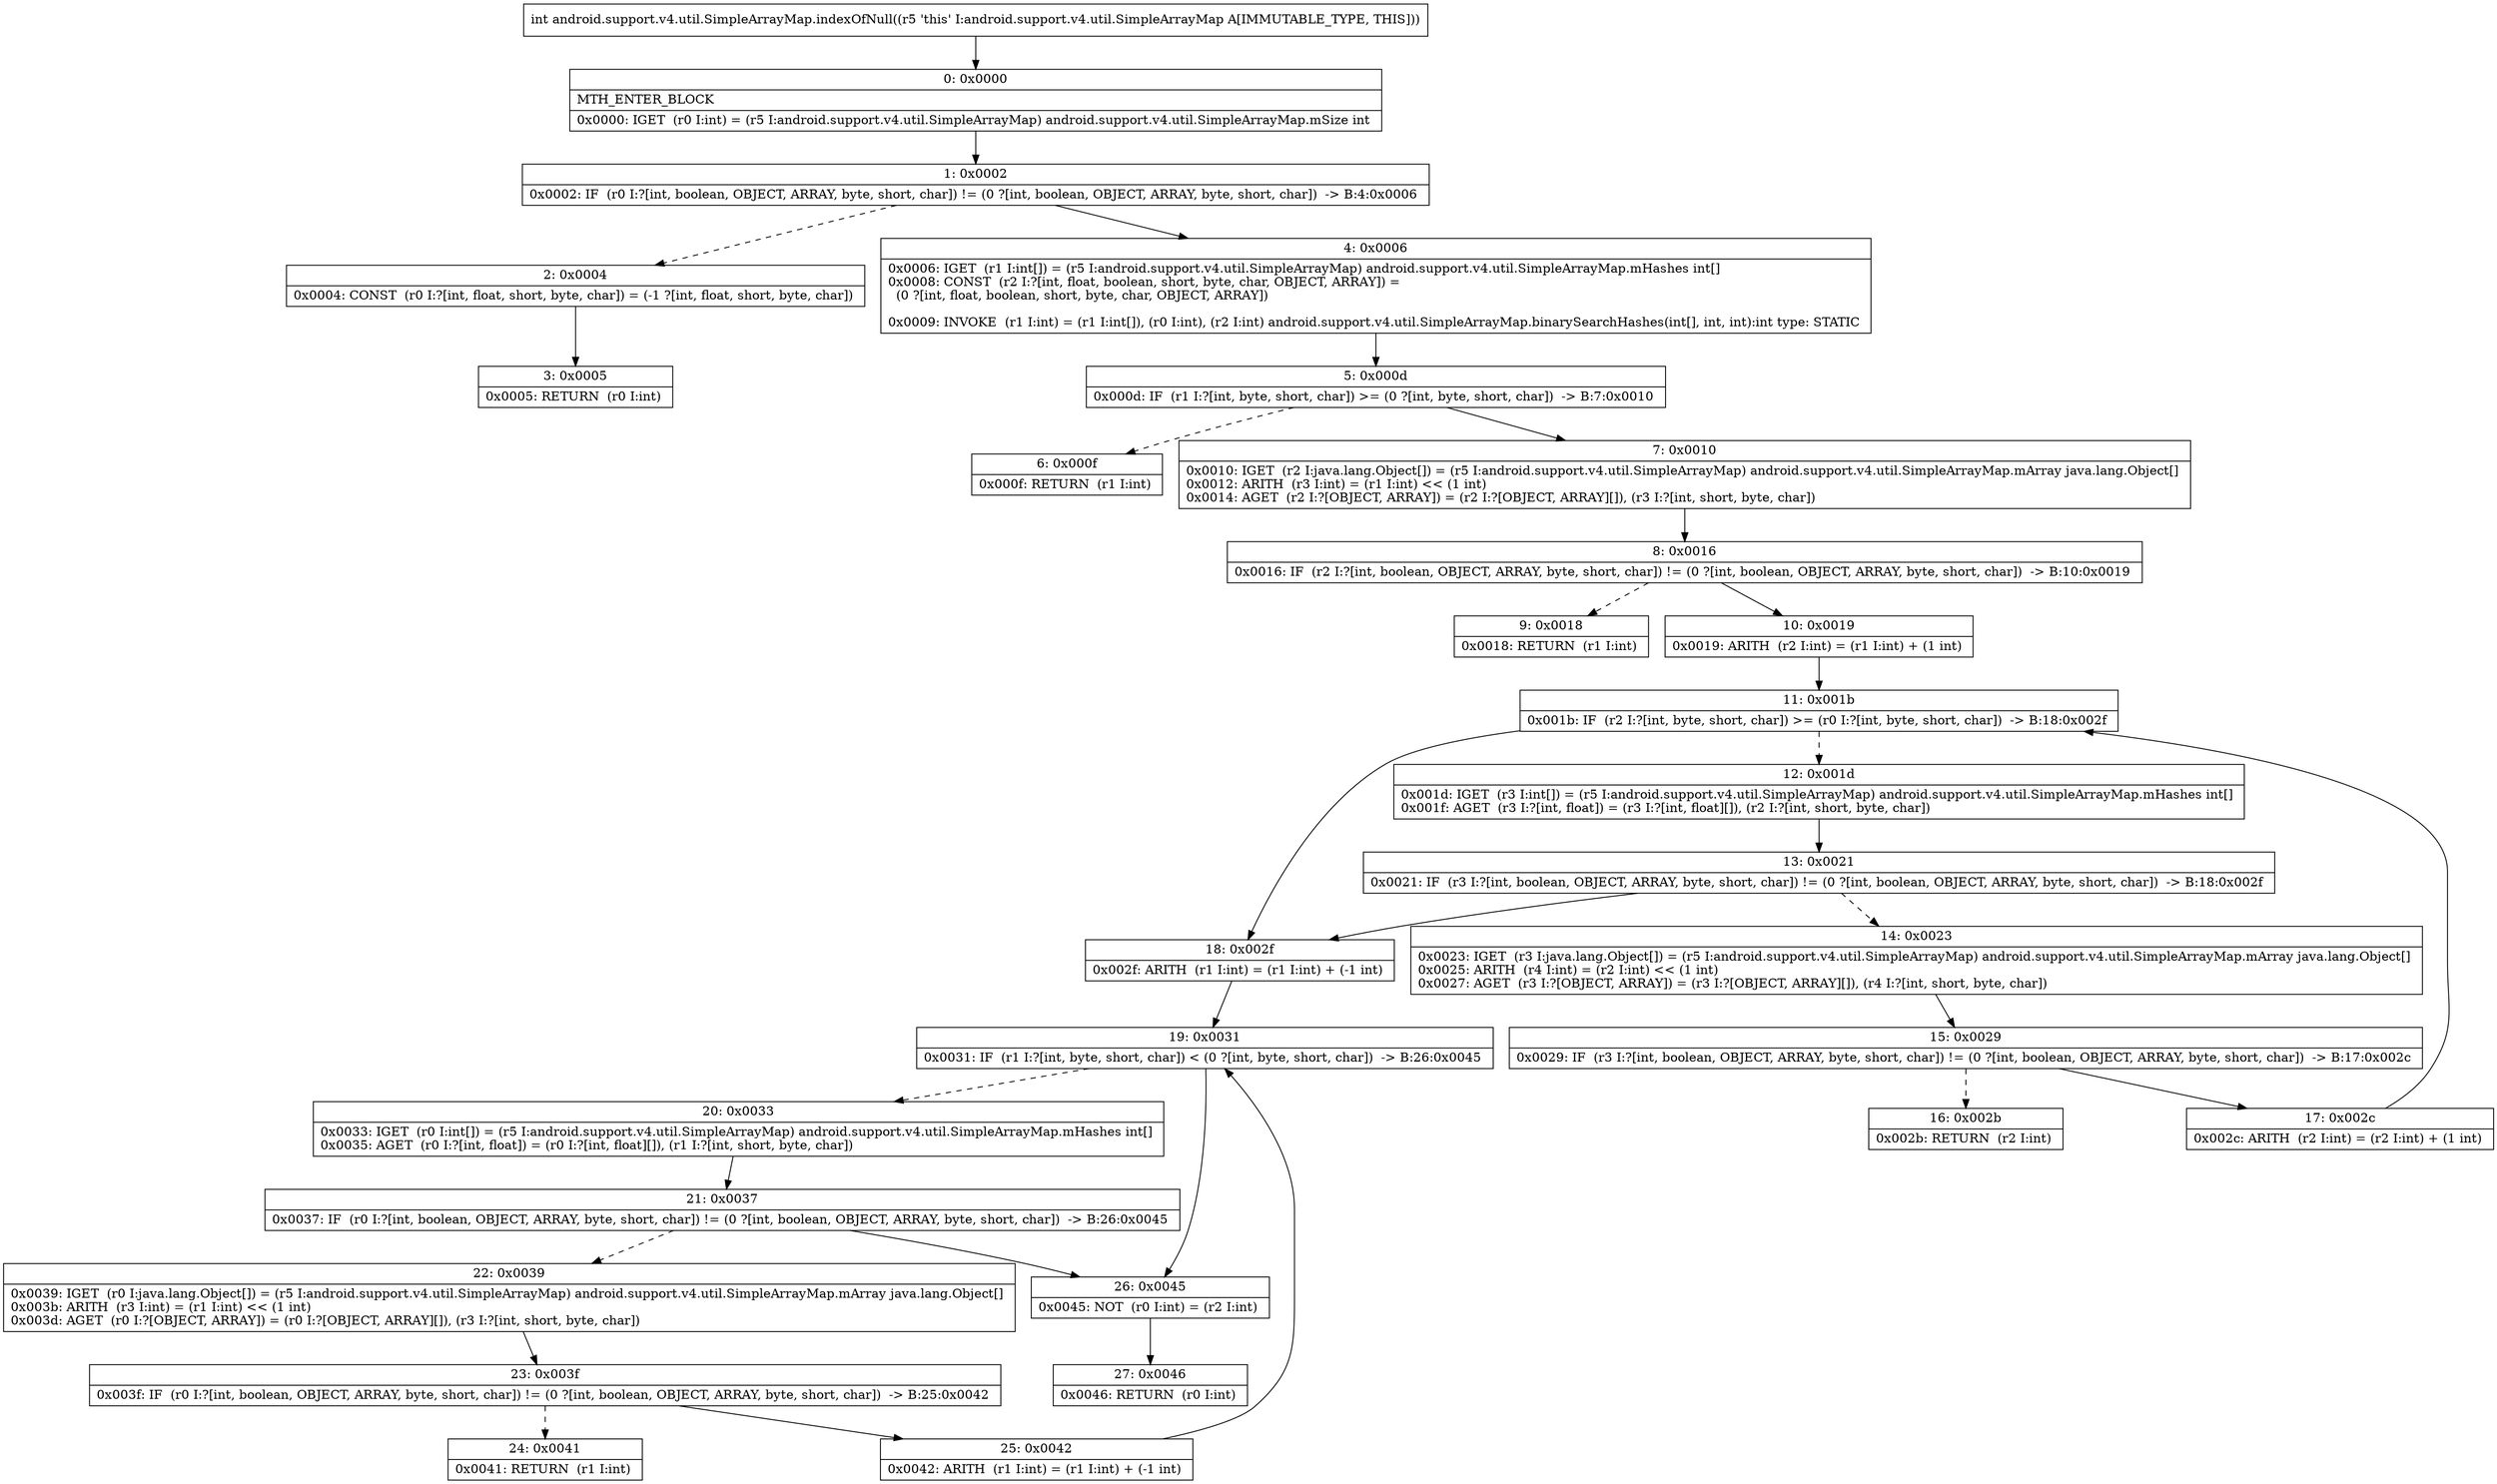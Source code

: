 digraph "CFG forandroid.support.v4.util.SimpleArrayMap.indexOfNull()I" {
Node_0 [shape=record,label="{0\:\ 0x0000|MTH_ENTER_BLOCK\l|0x0000: IGET  (r0 I:int) = (r5 I:android.support.v4.util.SimpleArrayMap) android.support.v4.util.SimpleArrayMap.mSize int \l}"];
Node_1 [shape=record,label="{1\:\ 0x0002|0x0002: IF  (r0 I:?[int, boolean, OBJECT, ARRAY, byte, short, char]) != (0 ?[int, boolean, OBJECT, ARRAY, byte, short, char])  \-\> B:4:0x0006 \l}"];
Node_2 [shape=record,label="{2\:\ 0x0004|0x0004: CONST  (r0 I:?[int, float, short, byte, char]) = (\-1 ?[int, float, short, byte, char]) \l}"];
Node_3 [shape=record,label="{3\:\ 0x0005|0x0005: RETURN  (r0 I:int) \l}"];
Node_4 [shape=record,label="{4\:\ 0x0006|0x0006: IGET  (r1 I:int[]) = (r5 I:android.support.v4.util.SimpleArrayMap) android.support.v4.util.SimpleArrayMap.mHashes int[] \l0x0008: CONST  (r2 I:?[int, float, boolean, short, byte, char, OBJECT, ARRAY]) = \l  (0 ?[int, float, boolean, short, byte, char, OBJECT, ARRAY])\l \l0x0009: INVOKE  (r1 I:int) = (r1 I:int[]), (r0 I:int), (r2 I:int) android.support.v4.util.SimpleArrayMap.binarySearchHashes(int[], int, int):int type: STATIC \l}"];
Node_5 [shape=record,label="{5\:\ 0x000d|0x000d: IF  (r1 I:?[int, byte, short, char]) \>= (0 ?[int, byte, short, char])  \-\> B:7:0x0010 \l}"];
Node_6 [shape=record,label="{6\:\ 0x000f|0x000f: RETURN  (r1 I:int) \l}"];
Node_7 [shape=record,label="{7\:\ 0x0010|0x0010: IGET  (r2 I:java.lang.Object[]) = (r5 I:android.support.v4.util.SimpleArrayMap) android.support.v4.util.SimpleArrayMap.mArray java.lang.Object[] \l0x0012: ARITH  (r3 I:int) = (r1 I:int) \<\< (1 int) \l0x0014: AGET  (r2 I:?[OBJECT, ARRAY]) = (r2 I:?[OBJECT, ARRAY][]), (r3 I:?[int, short, byte, char]) \l}"];
Node_8 [shape=record,label="{8\:\ 0x0016|0x0016: IF  (r2 I:?[int, boolean, OBJECT, ARRAY, byte, short, char]) != (0 ?[int, boolean, OBJECT, ARRAY, byte, short, char])  \-\> B:10:0x0019 \l}"];
Node_9 [shape=record,label="{9\:\ 0x0018|0x0018: RETURN  (r1 I:int) \l}"];
Node_10 [shape=record,label="{10\:\ 0x0019|0x0019: ARITH  (r2 I:int) = (r1 I:int) + (1 int) \l}"];
Node_11 [shape=record,label="{11\:\ 0x001b|0x001b: IF  (r2 I:?[int, byte, short, char]) \>= (r0 I:?[int, byte, short, char])  \-\> B:18:0x002f \l}"];
Node_12 [shape=record,label="{12\:\ 0x001d|0x001d: IGET  (r3 I:int[]) = (r5 I:android.support.v4.util.SimpleArrayMap) android.support.v4.util.SimpleArrayMap.mHashes int[] \l0x001f: AGET  (r3 I:?[int, float]) = (r3 I:?[int, float][]), (r2 I:?[int, short, byte, char]) \l}"];
Node_13 [shape=record,label="{13\:\ 0x0021|0x0021: IF  (r3 I:?[int, boolean, OBJECT, ARRAY, byte, short, char]) != (0 ?[int, boolean, OBJECT, ARRAY, byte, short, char])  \-\> B:18:0x002f \l}"];
Node_14 [shape=record,label="{14\:\ 0x0023|0x0023: IGET  (r3 I:java.lang.Object[]) = (r5 I:android.support.v4.util.SimpleArrayMap) android.support.v4.util.SimpleArrayMap.mArray java.lang.Object[] \l0x0025: ARITH  (r4 I:int) = (r2 I:int) \<\< (1 int) \l0x0027: AGET  (r3 I:?[OBJECT, ARRAY]) = (r3 I:?[OBJECT, ARRAY][]), (r4 I:?[int, short, byte, char]) \l}"];
Node_15 [shape=record,label="{15\:\ 0x0029|0x0029: IF  (r3 I:?[int, boolean, OBJECT, ARRAY, byte, short, char]) != (0 ?[int, boolean, OBJECT, ARRAY, byte, short, char])  \-\> B:17:0x002c \l}"];
Node_16 [shape=record,label="{16\:\ 0x002b|0x002b: RETURN  (r2 I:int) \l}"];
Node_17 [shape=record,label="{17\:\ 0x002c|0x002c: ARITH  (r2 I:int) = (r2 I:int) + (1 int) \l}"];
Node_18 [shape=record,label="{18\:\ 0x002f|0x002f: ARITH  (r1 I:int) = (r1 I:int) + (\-1 int) \l}"];
Node_19 [shape=record,label="{19\:\ 0x0031|0x0031: IF  (r1 I:?[int, byte, short, char]) \< (0 ?[int, byte, short, char])  \-\> B:26:0x0045 \l}"];
Node_20 [shape=record,label="{20\:\ 0x0033|0x0033: IGET  (r0 I:int[]) = (r5 I:android.support.v4.util.SimpleArrayMap) android.support.v4.util.SimpleArrayMap.mHashes int[] \l0x0035: AGET  (r0 I:?[int, float]) = (r0 I:?[int, float][]), (r1 I:?[int, short, byte, char]) \l}"];
Node_21 [shape=record,label="{21\:\ 0x0037|0x0037: IF  (r0 I:?[int, boolean, OBJECT, ARRAY, byte, short, char]) != (0 ?[int, boolean, OBJECT, ARRAY, byte, short, char])  \-\> B:26:0x0045 \l}"];
Node_22 [shape=record,label="{22\:\ 0x0039|0x0039: IGET  (r0 I:java.lang.Object[]) = (r5 I:android.support.v4.util.SimpleArrayMap) android.support.v4.util.SimpleArrayMap.mArray java.lang.Object[] \l0x003b: ARITH  (r3 I:int) = (r1 I:int) \<\< (1 int) \l0x003d: AGET  (r0 I:?[OBJECT, ARRAY]) = (r0 I:?[OBJECT, ARRAY][]), (r3 I:?[int, short, byte, char]) \l}"];
Node_23 [shape=record,label="{23\:\ 0x003f|0x003f: IF  (r0 I:?[int, boolean, OBJECT, ARRAY, byte, short, char]) != (0 ?[int, boolean, OBJECT, ARRAY, byte, short, char])  \-\> B:25:0x0042 \l}"];
Node_24 [shape=record,label="{24\:\ 0x0041|0x0041: RETURN  (r1 I:int) \l}"];
Node_25 [shape=record,label="{25\:\ 0x0042|0x0042: ARITH  (r1 I:int) = (r1 I:int) + (\-1 int) \l}"];
Node_26 [shape=record,label="{26\:\ 0x0045|0x0045: NOT  (r0 I:int) = (r2 I:int) \l}"];
Node_27 [shape=record,label="{27\:\ 0x0046|0x0046: RETURN  (r0 I:int) \l}"];
MethodNode[shape=record,label="{int android.support.v4.util.SimpleArrayMap.indexOfNull((r5 'this' I:android.support.v4.util.SimpleArrayMap A[IMMUTABLE_TYPE, THIS])) }"];
MethodNode -> Node_0;
Node_0 -> Node_1;
Node_1 -> Node_2[style=dashed];
Node_1 -> Node_4;
Node_2 -> Node_3;
Node_4 -> Node_5;
Node_5 -> Node_6[style=dashed];
Node_5 -> Node_7;
Node_7 -> Node_8;
Node_8 -> Node_9[style=dashed];
Node_8 -> Node_10;
Node_10 -> Node_11;
Node_11 -> Node_12[style=dashed];
Node_11 -> Node_18;
Node_12 -> Node_13;
Node_13 -> Node_14[style=dashed];
Node_13 -> Node_18;
Node_14 -> Node_15;
Node_15 -> Node_16[style=dashed];
Node_15 -> Node_17;
Node_17 -> Node_11;
Node_18 -> Node_19;
Node_19 -> Node_20[style=dashed];
Node_19 -> Node_26;
Node_20 -> Node_21;
Node_21 -> Node_22[style=dashed];
Node_21 -> Node_26;
Node_22 -> Node_23;
Node_23 -> Node_24[style=dashed];
Node_23 -> Node_25;
Node_25 -> Node_19;
Node_26 -> Node_27;
}

